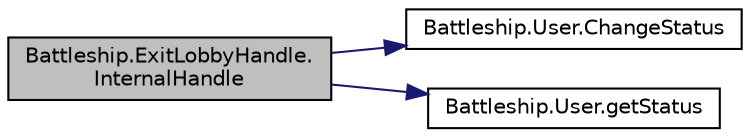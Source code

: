 digraph "Battleship.ExitLobbyHandle.InternalHandle"
{
 // INTERACTIVE_SVG=YES
 // LATEX_PDF_SIZE
  edge [fontname="Helvetica",fontsize="10",labelfontname="Helvetica",labelfontsize="10"];
  node [fontname="Helvetica",fontsize="10",shape=record];
  rankdir="LR";
  Node1 [label="Battleship.ExitLobbyHandle.\lInternalHandle",height=0.2,width=0.4,color="black", fillcolor="grey75", style="filled", fontcolor="black",tooltip="Procesa el mensaje \"salir lobby\" y retorna true; retorna false en caso contrario."];
  Node1 -> Node2 [color="midnightblue",fontsize="10",style="solid",fontname="Helvetica"];
  Node2 [label="Battleship.User.ChangeStatus",height=0.2,width=0.4,color="black", fillcolor="white", style="filled",URL="$classBattleship_1_1User.html#a185ea5f530e0b287b828a2f159c7f013",tooltip="Cambia el estado del usuario User Status: start | lobby | position ships | in {GameMode} game start: ..."];
  Node1 -> Node3 [color="midnightblue",fontsize="10",style="solid",fontname="Helvetica"];
  Node3 [label="Battleship.User.getStatus",height=0.2,width=0.4,color="black", fillcolor="white", style="filled",URL="$classBattleship_1_1User.html#ae8ab56094bbf8ce70723d437842a6b9f",tooltip="Retorna el estado del usuario"];
}
